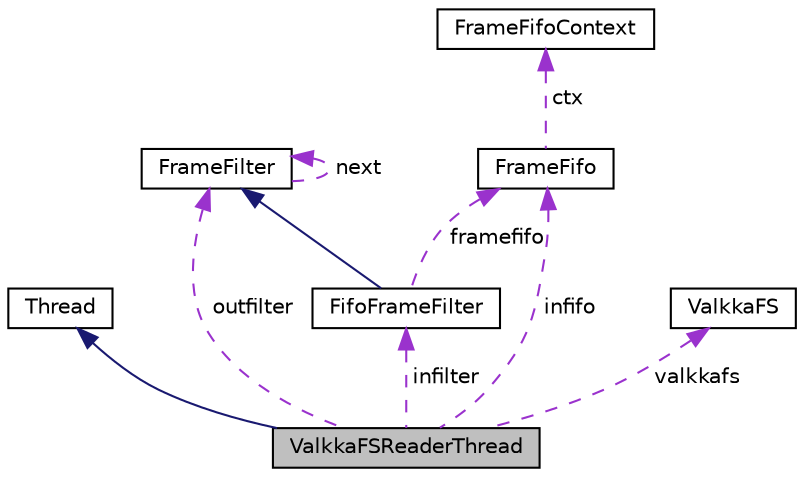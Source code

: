 digraph "ValkkaFSReaderThread"
{
  edge [fontname="Helvetica",fontsize="10",labelfontname="Helvetica",labelfontsize="10"];
  node [fontname="Helvetica",fontsize="10",shape=record];
  Node2 [label="ValkkaFSReaderThread",height=0.2,width=0.4,color="black", fillcolor="grey75", style="filled", fontcolor="black"];
  Node3 -> Node2 [dir="back",color="midnightblue",fontsize="10",style="solid",fontname="Helvetica"];
  Node3 [label="Thread",height=0.2,width=0.4,color="black", fillcolor="white", style="filled",URL="$classThread.html",tooltip="A class for multithreading with a signaling system. "];
  Node4 -> Node2 [dir="back",color="darkorchid3",fontsize="10",style="dashed",label=" infilter" ,fontname="Helvetica"];
  Node4 [label="FifoFrameFilter",height=0.2,width=0.4,color="black", fillcolor="white", style="filled",URL="$classFifoFrameFilter.html",tooltip="Passes frames to a FrameFifo. "];
  Node5 -> Node4 [dir="back",color="midnightblue",fontsize="10",style="solid",fontname="Helvetica"];
  Node5 [label="FrameFilter",height=0.2,width=0.4,color="black", fillcolor="white", style="filled",URL="$classFrameFilter.html",tooltip="The mother class of all frame filters! FrameFilters are used to create \"filter chains\". "];
  Node5 -> Node5 [dir="back",color="darkorchid3",fontsize="10",style="dashed",label=" next" ,fontname="Helvetica"];
  Node6 -> Node4 [dir="back",color="darkorchid3",fontsize="10",style="dashed",label=" framefifo" ,fontname="Helvetica"];
  Node6 [label="FrameFifo",height=0.2,width=0.4,color="black", fillcolor="white", style="filled",URL="$classFrameFifo.html",tooltip="A thread-safe combination of a fifo (first-in-first-out) queue and an associated stack. "];
  Node7 -> Node6 [dir="back",color="darkorchid3",fontsize="10",style="dashed",label=" ctx" ,fontname="Helvetica"];
  Node7 [label="FrameFifoContext",height=0.2,width=0.4,color="black", fillcolor="white", style="filled",URL="$structFrameFifoContext.html",tooltip="Describes the stack structure and fifo behaviour for a FrameFifo. "];
  Node6 -> Node2 [dir="back",color="darkorchid3",fontsize="10",style="dashed",label=" infifo" ,fontname="Helvetica"];
  Node8 -> Node2 [dir="back",color="darkorchid3",fontsize="10",style="dashed",label=" valkkafs" ,fontname="Helvetica"];
  Node8 [label="ValkkaFS",height=0.2,width=0.4,color="black", fillcolor="white", style="filled",URL="$classValkkaFS.html",tooltip="Book-keeping for ValkkaFS. "];
  Node5 -> Node2 [dir="back",color="darkorchid3",fontsize="10",style="dashed",label=" outfilter" ,fontname="Helvetica"];
}

